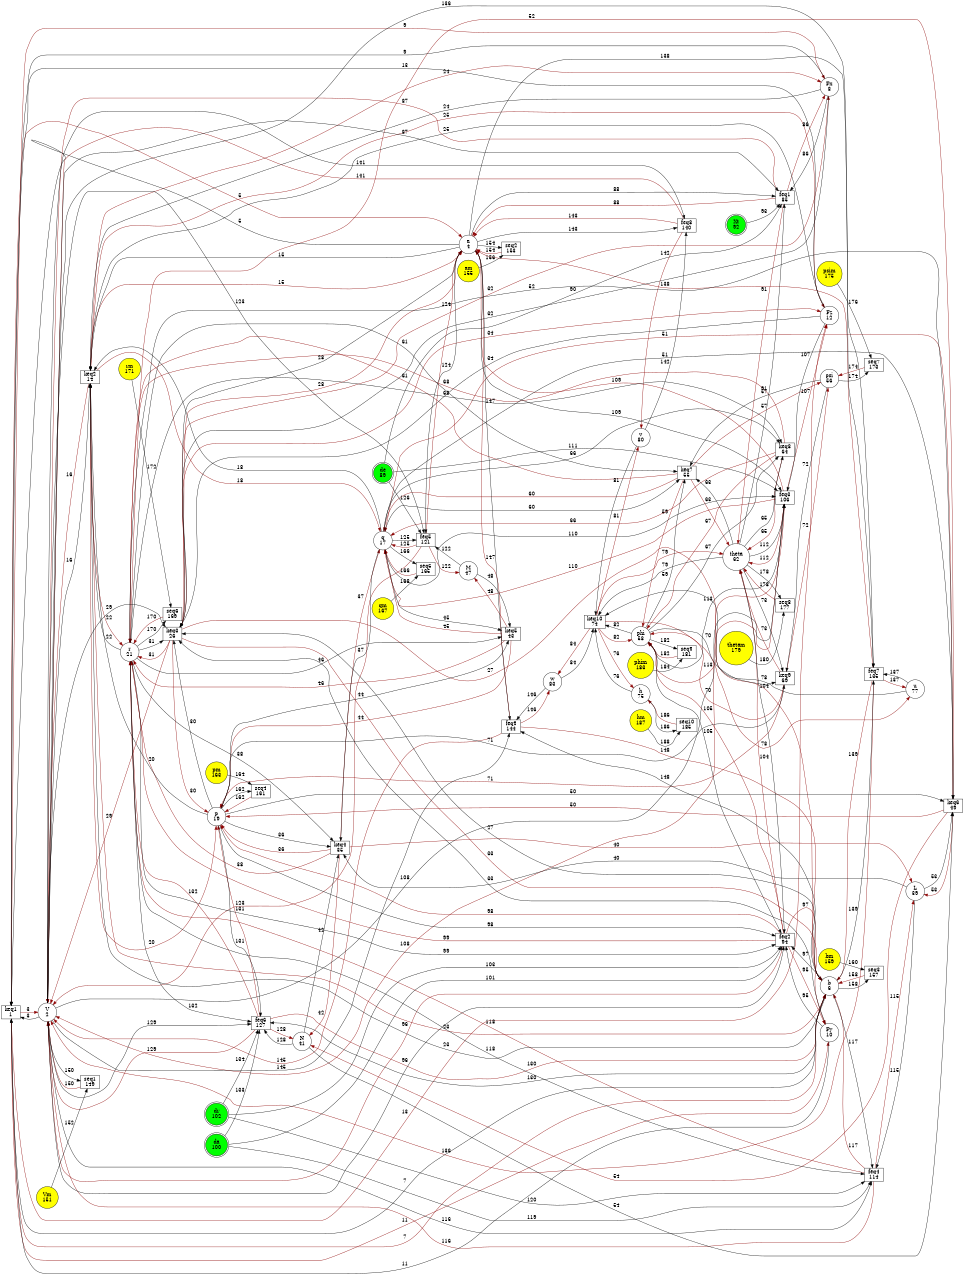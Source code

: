 digraph G {
rankdir = LR;
size ="8.5"
node [shape = box, fillcolor = white, style = filled, label="keq1
1"]; keq1;
node [shape = box, fillcolor = white, style = filled, label="keq2
14"]; keq2;
node [shape = box, fillcolor = white, style = filled, label="keq3
26"]; keq3;
node [shape = box, fillcolor = white, style = filled, label="keq4
35"]; keq4;
node [shape = box, fillcolor = white, style = filled, label="keq5
43"]; keq5;
node [shape = box, fillcolor = white, style = filled, label="keq6
49"]; keq6;
node [shape = box, fillcolor = white, style = filled, label="keq7
55"]; keq7;
node [shape = box, fillcolor = white, style = filled, label="keq8
64"]; keq8;
node [shape = box, fillcolor = white, style = filled, label="keq9
69"]; keq9;
node [shape = box, fillcolor = white, style = filled, label="keq10
74"]; keq10;
node [shape = box, fillcolor = white, style = filled, label="feq1
85"]; feq1;
node [shape = box, fillcolor = white, style = filled, label="feq2
94"]; feq2;
node [shape = box, fillcolor = white, style = filled, label="feq3
106"]; feq3;
node [shape = box, fillcolor = white, style = filled, label="feq4
114"]; feq4;
node [shape = box, fillcolor = white, style = filled, label="feq5
121"]; feq5;
node [shape = box, fillcolor = white, style = filled, label="feq6
127"]; feq6;
node [shape = box, fillcolor = white, style = filled, label="feq7
135"]; feq7;
node [shape = box, fillcolor = white, style = filled, label="feq8
140"]; feq8;
node [shape = box, fillcolor = white, style = filled, label="feq9
144"]; feq9;
node [shape = box, fillcolor = white, style = filled, label="seq1
149"]; seq1;
node [shape = box, fillcolor = white, style = filled, label="seq2
153"]; seq2;
node [shape = box, fillcolor = white, style = filled, label="seq3
157"]; seq3;
node [shape = box, fillcolor = white, style = filled, label="seq4
161"]; seq4;
node [shape = box, fillcolor = white, style = filled, label="seq5
165"]; seq5;
node [shape = box, fillcolor = white, style = filled, label="seq6
169"]; seq6;
node [shape = box, fillcolor = white, style = filled, label="seq7
173"]; seq7;
node [shape = box, fillcolor = white, style = filled, label="seq8
177"]; seq8;
node [shape = box, fillcolor = white, style = filled, label="seq9
181"]; seq9;
node [shape = box, fillcolor = white, style = filled, label="seq10
185"]; seq10;
node [shape = circle, fillcolor = white, style = filled, label="V
2"]; V;
node [shape = circle, fillcolor = white, style = filled, label="a
4"]; a;
node [shape = circle, fillcolor = white, style = filled, label="b
6"]; b;
node [shape = circle, fillcolor = white, style = filled, label="Fx
8"]; Fx;
node [shape = circle, fillcolor = white, style = filled, label="Fy
10"]; Fy;
node [shape = circle, fillcolor = white, style = filled, label="Fz
12"]; Fz;
node [shape = circle, fillcolor = white, style = filled, label="q
17"]; q;
node [shape = circle, fillcolor = white, style = filled, label="p
19"]; p;
node [shape = circle, fillcolor = white, style = filled, label="r
21"]; r;
node [shape = circle, fillcolor = white, style = filled, label="L
39"]; L;
node [shape = circle, fillcolor = white, style = filled, label="N
41"]; N;
node [shape = circle, fillcolor = white, style = filled, label="M
47"]; M;
node [shape = circle, fillcolor = white, style = filled, label="psi
56"]; psi;
node [shape = circle, fillcolor = white, style = filled, label="phi
58"]; phi;
node [shape = circle, fillcolor = white, style = filled, label="theta
62"]; theta;
node [shape = circle, fillcolor = white, style = filled, label="h
75"]; h;
node [shape = circle, fillcolor = white, style = filled, label="u
77"]; u;
node [shape = circle, fillcolor = white, style = filled, label="v
80"]; v;
node [shape = circle, fillcolor = white, style = filled, label="w
83"]; w;
node [shape = doublecircle, fillcolor = green, style = filled, label="de
89"]; de;
node [shape = doublecircle, fillcolor = green, style = filled, label="Xt
92"]; Xt;
node [shape = doublecircle, fillcolor = green, style = filled, label="da
100"]; da;
node [shape = doublecircle, fillcolor = green, style = filled, label="dr
102"]; dr;
node [shape = circle, fillcolor = yellow, style = filled, label="Vm
151"]; Vm;
node [shape = circle, fillcolor = yellow, style = filled, label="am
155"]; am;
node [shape = circle, fillcolor = yellow, style = filled, label="bm
159"]; bm;
node [shape = circle, fillcolor = yellow, style = filled, label="pm
163"]; pm;
node [shape = circle, fillcolor = yellow, style = filled, label="qm
167"]; qm;
node [shape = circle, fillcolor = yellow, style = filled, label="rm
171"]; rm;
node [shape = circle, fillcolor = yellow, style = filled, label="psim
175"]; psim;
node [shape = circle, fillcolor = yellow, style = filled, label="thetam
179"]; thetam;
node [shape = circle, fillcolor = yellow, style = filled, label="phim
183"]; phim;
node [shape = circle, fillcolor = yellow, style = filled, label="hm
187"]; hm;
keq1 -> V [penwidth = 1, label = "3", color = red4 ];
V -> keq1 [penwidth = 1, label = "3"];
keq1 -> a [penwidth = 1, label = "5", color = red4 ];
a -> keq1 [penwidth = 1, label = "5"];
keq1 -> b [penwidth = 1, label = "7", color = red4 ];
b -> keq1 [penwidth = 1, label = "7"];
keq1 -> Fx [penwidth = 1, label = "9", color = red4 ];
Fx -> keq1 [penwidth = 1, label = "9"];
keq1 -> Fy [penwidth = 1, label = "11", color = red4 ];
Fy -> keq1 [penwidth = 1, label = "11"];
keq1 -> Fz [penwidth = 1, label = "13", color = red4 ];
Fz -> keq1 [penwidth = 1, label = "13"];
keq2 -> a [penwidth = 1, label = "15", color = red4 ];
a -> keq2 [penwidth = 1, label = "15"];
keq2 -> V [penwidth = 1, label = "16", color = red4 ];
V -> keq2 [penwidth = 1, label = "16"];
keq2 -> q [penwidth = 1, label = "18", color = red4 ];
q -> keq2 [penwidth = 1, label = "18"];
keq2 -> p [penwidth = 1, label = "20", color = red4 ];
p -> keq2 [penwidth = 1, label = "20"];
keq2 -> r [penwidth = 1, label = "22", color = red4 ];
r -> keq2 [penwidth = 1, label = "22"];
keq2 -> b [penwidth = 1, label = "23", color = red4 ];
b -> keq2 [penwidth = 1, label = "23"];
keq2 -> Fx [penwidth = 1, label = "24", color = red4 ];
Fx -> keq2 [penwidth = 1, label = "24"];
keq2 -> Fz [penwidth = 1, label = "25", color = red4 ];
Fz -> keq2 [penwidth = 1, label = "25"];
keq3 -> b [penwidth = 1, label = "27", color = red4 ];
b -> keq3 [penwidth = 1, label = "27"];
keq3 -> a [penwidth = 1, label = "28", color = red4 ];
a -> keq3 [penwidth = 1, label = "28"];
keq3 -> V [penwidth = 1, label = "29", color = red4 ];
V -> keq3 [penwidth = 1, label = "29"];
keq3 -> p [penwidth = 1, label = "30", color = red4 ];
p -> keq3 [penwidth = 1, label = "30"];
keq3 -> r [penwidth = 1, label = "31", color = red4 ];
r -> keq3 [penwidth = 1, label = "31"];
keq3 -> Fx [penwidth = 1, label = "32", color = red4 ];
Fx -> keq3 [penwidth = 1, label = "32"];
keq3 -> Fy [penwidth = 1, label = "33", color = red4 ];
Fy -> keq3 [penwidth = 1, label = "33"];
keq3 -> Fz [penwidth = 1, label = "34", color = red4 ];
Fz -> keq3 [penwidth = 1, label = "34"];
keq4 -> p [penwidth = 1, label = "36", color = red4 ];
p -> keq4 [penwidth = 1, label = "36"];
keq4 -> q [penwidth = 1, label = "37", color = red4 ];
q -> keq4 [penwidth = 1, label = "37"];
keq4 -> r [penwidth = 1, label = "38", color = red4 ];
r -> keq4 [penwidth = 1, label = "38"];
keq4 -> L [penwidth = 1, label = "40", color = red4 ];
L -> keq4 [penwidth = 1, label = "40"];
keq4 -> N [penwidth = 1, label = "42", color = red4 ];
N -> keq4 [penwidth = 1, label = "42"];
keq5 -> p [penwidth = 1, label = "44", color = red4 ];
p -> keq5 [penwidth = 1, label = "44"];
keq5 -> q [penwidth = 1, label = "45", color = red4 ];
q -> keq5 [penwidth = 1, label = "45"];
keq5 -> r [penwidth = 1, label = "46", color = red4 ];
r -> keq5 [penwidth = 1, label = "46"];
keq5 -> M [penwidth = 1, label = "48", color = red4 ];
M -> keq5 [penwidth = 1, label = "48"];
keq6 -> p [penwidth = 1, label = "50", color = red4 ];
p -> keq6 [penwidth = 1, label = "50"];
keq6 -> q [penwidth = 1, label = "51", color = red4 ];
q -> keq6 [penwidth = 1, label = "51"];
keq6 -> r [penwidth = 1, label = "52", color = red4 ];
r -> keq6 [penwidth = 1, label = "52"];
keq6 -> L [penwidth = 1, label = "53", color = red4 ];
L -> keq6 [penwidth = 1, label = "53"];
keq6 -> N [penwidth = 1, label = "54", color = red4 ];
N -> keq6 [penwidth = 1, label = "54"];
keq7 -> psi [penwidth = 1, label = "57", color = red4 ];
psi -> keq7 [penwidth = 1, label = "57"];
keq7 -> phi [penwidth = 1, label = "59", color = red4 ];
phi -> keq7 [penwidth = 1, label = "59"];
keq7 -> q [penwidth = 1, label = "60", color = red4 ];
q -> keq7 [penwidth = 1, label = "60"];
keq7 -> r [penwidth = 1, label = "61", color = red4 ];
r -> keq7 [penwidth = 1, label = "61"];
keq7 -> theta [penwidth = 1, label = "63", color = red4 ];
theta -> keq7 [penwidth = 1, label = "63"];
keq8 -> theta [penwidth = 1, label = "65", color = red4 ];
theta -> keq8 [penwidth = 1, label = "65"];
keq8 -> q [penwidth = 1, label = "66", color = red4 ];
q -> keq8 [penwidth = 1, label = "66"];
keq8 -> phi [penwidth = 1, label = "67", color = red4 ];
phi -> keq8 [penwidth = 1, label = "67"];
keq8 -> r [penwidth = 1, label = "68", color = red4 ];
r -> keq8 [penwidth = 1, label = "68"];
keq9 -> phi [penwidth = 1, label = "70", color = red4 ];
phi -> keq9 [penwidth = 1, label = "70"];
keq9 -> p [penwidth = 1, label = "71", color = red4 ];
p -> keq9 [penwidth = 1, label = "71"];
keq9 -> psi [penwidth = 1, label = "72", color = red4 ];
psi -> keq9 [penwidth = 1, label = "72"];
keq9 -> theta [penwidth = 1, label = "73", color = red4 ];
theta -> keq9 [penwidth = 1, label = "73"];
keq10 -> h [penwidth = 1, label = "76", color = red4 ];
h -> keq10 [penwidth = 1, label = "76"];
keq10 -> u [penwidth = 1, label = "78", color = red4 ];
u -> keq10 [penwidth = 1, label = "78"];
keq10 -> theta [penwidth = 1, label = "79", color = red4 ];
theta -> keq10 [penwidth = 1, label = "79"];
keq10 -> v [penwidth = 1, label = "81", color = red4 ];
v -> keq10 [penwidth = 1, label = "81"];
keq10 -> phi [penwidth = 1, label = "82", color = red4 ];
phi -> keq10 [penwidth = 1, label = "82"];
keq10 -> w [penwidth = 1, label = "84", color = red4 ];
w -> keq10 [penwidth = 1, label = "84"];
feq1 -> Fx [penwidth = 1, label = "86", color = red4 ];
Fx -> feq1 [penwidth = 1, label = "86"];
feq1 -> V [penwidth = 1, label = "87", color = red4 ];
V -> feq1 [penwidth = 1, label = "87"];
feq1 -> a [penwidth = 1, label = "88", color = red4 ];
a -> feq1 [penwidth = 1, label = "88"];
de -> feq1 [penwidth = 1, label = "90"];
feq1 -> theta [penwidth = 1, label = "91", color = red4 ];
theta -> feq1 [penwidth = 1, label = "91"];
Xt -> feq1 [penwidth = 1, label = "93"];
feq2 -> Fy [penwidth = 1, label = "95", color = red4 ];
Fy -> feq2 [penwidth = 1, label = "95"];
feq2 -> V [penwidth = 1, label = "96", color = red4 ];
V -> feq2 [penwidth = 1, label = "96"];
feq2 -> b [penwidth = 1, label = "97", color = red4 ];
b -> feq2 [penwidth = 1, label = "97"];
feq2 -> p [penwidth = 1, label = "98", color = red4 ];
p -> feq2 [penwidth = 1, label = "98"];
feq2 -> r [penwidth = 1, label = "99", color = red4 ];
r -> feq2 [penwidth = 1, label = "99"];
da -> feq2 [penwidth = 1, label = "101"];
dr -> feq2 [penwidth = 1, label = "103"];
feq2 -> theta [penwidth = 1, label = "104", color = red4 ];
theta -> feq2 [penwidth = 1, label = "104"];
feq2 -> phi [penwidth = 1, label = "105", color = red4 ];
phi -> feq2 [penwidth = 1, label = "105"];
feq3 -> Fz [penwidth = 1, label = "107", color = red4 ];
Fz -> feq3 [penwidth = 1, label = "107"];
feq3 -> V [penwidth = 1, label = "108", color = red4 ];
V -> feq3 [penwidth = 1, label = "108"];
feq3 -> a [penwidth = 1, label = "109", color = red4 ];
a -> feq3 [penwidth = 1, label = "109"];
feq3 -> q [penwidth = 1, label = "110", color = red4 ];
q -> feq3 [penwidth = 1, label = "110"];
de -> feq3 [penwidth = 1, label = "111"];
feq3 -> theta [penwidth = 1, label = "112", color = red4 ];
theta -> feq3 [penwidth = 1, label = "112"];
feq3 -> phi [penwidth = 1, label = "113", color = red4 ];
phi -> feq3 [penwidth = 1, label = "113"];
feq4 -> L [penwidth = 1, label = "115", color = red4 ];
L -> feq4 [penwidth = 1, label = "115"];
feq4 -> V [penwidth = 1, label = "116", color = red4 ];
V -> feq4 [penwidth = 1, label = "116"];
feq4 -> b [penwidth = 1, label = "117", color = red4 ];
b -> feq4 [penwidth = 1, label = "117"];
feq4 -> r [penwidth = 1, label = "118", color = red4 ];
r -> feq4 [penwidth = 1, label = "118"];
da -> feq4 [penwidth = 1, label = "119"];
dr -> feq4 [penwidth = 1, label = "120"];
feq5 -> M [penwidth = 1, label = "122", color = red4 ];
M -> feq5 [penwidth = 1, label = "122"];
feq5 -> V [penwidth = 1, label = "123", color = red4 ];
V -> feq5 [penwidth = 1, label = "123"];
feq5 -> a [penwidth = 1, label = "124", color = red4 ];
a -> feq5 [penwidth = 1, label = "124"];
feq5 -> q [penwidth = 1, label = "125", color = red4 ];
q -> feq5 [penwidth = 1, label = "125"];
de -> feq5 [penwidth = 1, label = "126"];
feq6 -> N [penwidth = 1, label = "128", color = red4 ];
N -> feq6 [penwidth = 1, label = "128"];
feq6 -> V [penwidth = 1, label = "129", color = red4 ];
V -> feq6 [penwidth = 1, label = "129"];
feq6 -> b [penwidth = 1, label = "130", color = red4 ];
b -> feq6 [penwidth = 1, label = "130"];
feq6 -> p [penwidth = 1, label = "131", color = red4 ];
p -> feq6 [penwidth = 1, label = "131"];
feq6 -> r [penwidth = 1, label = "132", color = red4 ];
r -> feq6 [penwidth = 1, label = "132"];
da -> feq6 [penwidth = 1, label = "133"];
dr -> feq6 [penwidth = 1, label = "134"];
feq7 -> V [penwidth = 1, label = "136", color = red4 ];
V -> feq7 [penwidth = 1, label = "136"];
feq7 -> u [penwidth = 1, label = "137", color = red4 ];
u -> feq7 [penwidth = 1, label = "137"];
feq7 -> a [penwidth = 1, label = "138", color = red4 ];
a -> feq7 [penwidth = 1, label = "138"];
feq7 -> b [penwidth = 1, label = "139", color = red4 ];
b -> feq7 [penwidth = 1, label = "139"];
feq8 -> V [penwidth = 1, label = "141", color = red4 ];
V -> feq8 [penwidth = 1, label = "141"];
feq8 -> v [penwidth = 1, label = "142", color = red4 ];
v -> feq8 [penwidth = 1, label = "142"];
feq8 -> a [penwidth = 1, label = "143", color = red4 ];
a -> feq8 [penwidth = 1, label = "143"];
feq9 -> V [penwidth = 1, label = "145", color = red4 ];
V -> feq9 [penwidth = 1, label = "145"];
feq9 -> w [penwidth = 1, label = "146", color = red4 ];
w -> feq9 [penwidth = 1, label = "146"];
feq9 -> a [penwidth = 1, label = "147", color = red4 ];
a -> feq9 [penwidth = 1, label = "147"];
feq9 -> b [penwidth = 1, label = "148", color = red4 ];
b -> feq9 [penwidth = 1, label = "148"];
seq1 -> V [penwidth = 1, label = "150", color = red4 ];
V -> seq1 [penwidth = 1, label = "150"];
Vm -> seq1 [penwidth = 1, label = "152"];
seq2 -> a [penwidth = 1, label = "154", color = red4 ];
a -> seq2 [penwidth = 1, label = "154"];
am -> seq2 [penwidth = 1, label = "156"];
seq3 -> b [penwidth = 1, label = "158", color = red4 ];
b -> seq3 [penwidth = 1, label = "158"];
bm -> seq3 [penwidth = 1, label = "160"];
seq4 -> p [penwidth = 1, label = "162", color = red4 ];
p -> seq4 [penwidth = 1, label = "162"];
pm -> seq4 [penwidth = 1, label = "164"];
seq5 -> q [penwidth = 1, label = "166", color = red4 ];
q -> seq5 [penwidth = 1, label = "166"];
qm -> seq5 [penwidth = 1, label = "168"];
seq6 -> r [penwidth = 1, label = "170", color = red4 ];
r -> seq6 [penwidth = 1, label = "170"];
rm -> seq6 [penwidth = 1, label = "172"];
seq7 -> psi [penwidth = 1, label = "174", color = red4 ];
psi -> seq7 [penwidth = 1, label = "174"];
psim -> seq7 [penwidth = 1, label = "176"];
seq8 -> theta [penwidth = 1, label = "178", color = red4 ];
theta -> seq8 [penwidth = 1, label = "178"];
thetam -> seq8 [penwidth = 1, label = "180"];
seq9 -> phi [penwidth = 1, label = "182", color = red4 ];
phi -> seq9 [penwidth = 1, label = "182"];
phim -> seq9 [penwidth = 1, label = "184"];
seq10 -> h [penwidth = 1, label = "186", color = red4 ];
h -> seq10 [penwidth = 1, label = "186"];
hm -> seq10 [penwidth = 1, label = "188"];
}
